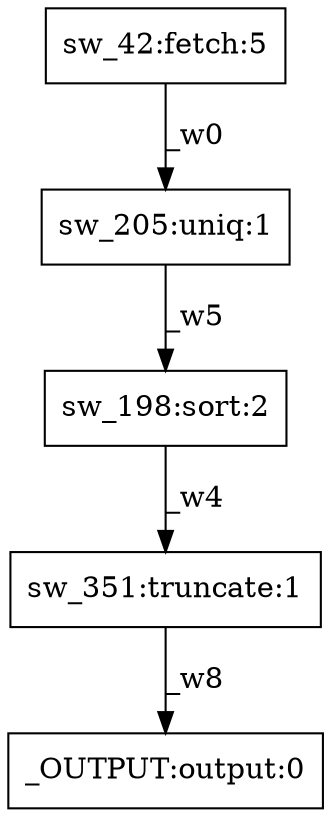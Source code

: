 digraph test1 { node [shape=box] "_OUTPUT" [label="_OUTPUT:output:0"];"sw_42" [label="sw_42:fetch:5"];"sw_205" [label="sw_205:uniq:1"];"sw_351" [label="sw_351:truncate:1"];"sw_198" [label="sw_198:sort:2"];"sw_42" -> "sw_205" [label="_w0"];"sw_198" -> "sw_351" [label="_w4"];"sw_205" -> "sw_198" [label="_w5"];"sw_351" -> "_OUTPUT" [label="_w8"];}